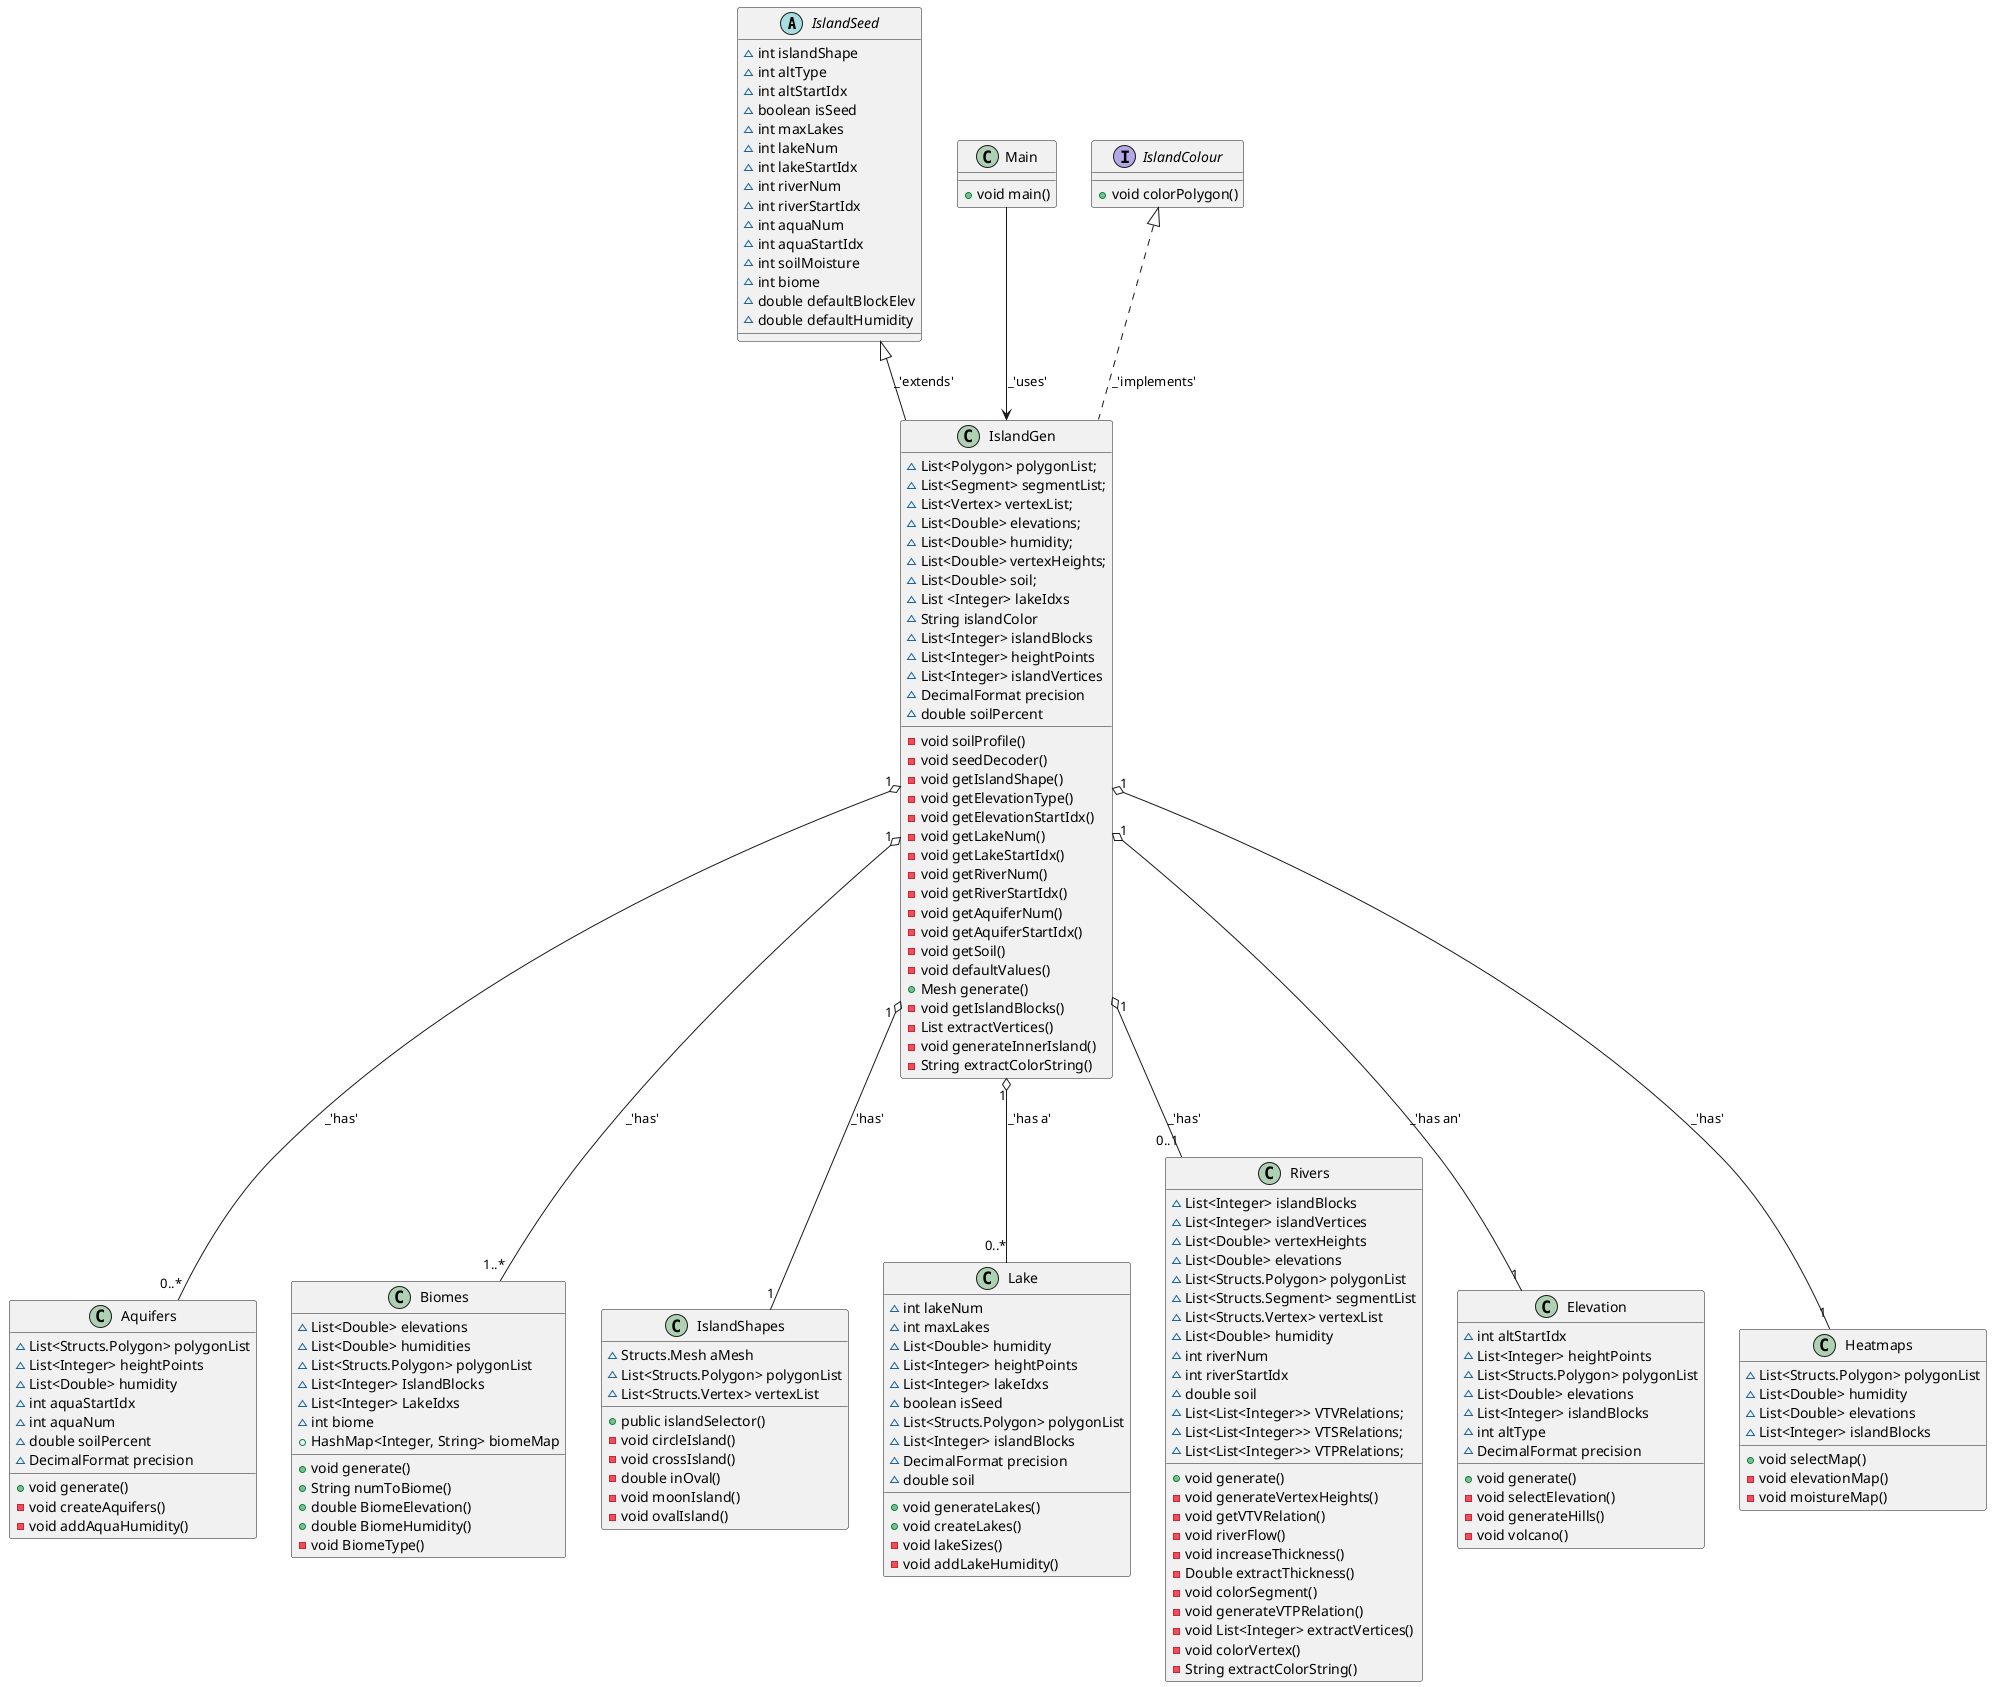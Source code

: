 @startuml
'https://plantuml.com/class-diagram

abstract class IslandSeed
class IslandGen
class Aquifers
class Biomes
class IslandShapes
class Lake
class Rivers
class Elevation
class Main
class Heatmaps
interface IslandColour

IslandGen "1" o-- "1" IslandShapes:_'has'
IslandGen "1" o-- "0..*" Aquifers:_'has'
IslandGen "1" o-- "1..*" Biomes:_'has'
IslandGen "1" o-- "0..*" Lake:_'has a'
IslandGen "1" o-- "0..1" Rivers:_'has'
IslandGen "1" o-- "1" Elevation:_'has an'
IslandGen "1" o-- "1" Heatmaps:_'has'
IslandSeed <|-- IslandGen:_'extends'
IslandColour <|.. IslandGen:_'implements'
Main --> IslandGen:_'uses'

class IslandGen {
    ~List<Polygon> polygonList;
    ~List<Segment> segmentList;
    ~List<Vertex> vertexList;
    ~List<Double> elevations;
    ~List<Double> humidity;
    ~List<Double> vertexHeights;
    ~List<Double> soil;
    ~List <Integer> lakeIdxs
    ~String islandColor
    ~List<Integer> islandBlocks
    ~List<Integer> heightPoints
    ~List<Integer> islandVertices
    ~DecimalFormat precision
    ~double soilPercent
    -void soilProfile()
    -void seedDecoder()
    -void getIslandShape()
    -void getElevationType()
    -void getElevationStartIdx()
    -void getLakeNum()
    -void getLakeStartIdx()
    -void getRiverNum()
    -void getRiverStartIdx()
    -void getAquiferNum()
    -void getAquiferStartIdx()
    -void getSoil()
    -void defaultValues()
    +Mesh generate()
    -void getIslandBlocks()
    -List extractVertices()
    -void generateInnerIsland()
    -String extractColorString()
}

class Aquifers{
    ~List<Structs.Polygon> polygonList
    ~List<Integer> heightPoints
    ~List<Double> humidity
    ~int aquaStartIdx
    ~int aquaNum
    ~double soilPercent
    ~DecimalFormat precision
    +void generate()
    -void createAquifers()
    -void addAquaHumidity()
}

class Biomes{
    ~List<Double> elevations
    ~List<Double> humidities
    ~List<Structs.Polygon> polygonList
    ~List<Integer> IslandBlocks
    ~List<Integer> LakeIdxs
    ~int biome
    +HashMap<Integer, String> biomeMap
    +void generate()
    +String numToBiome()
    +double BiomeElevation()
    +double BiomeHumidity()
    -void BiomeType()
}

class Elevation{
    ~int altStartIdx
    ~List<Integer> heightPoints
    ~List<Structs.Polygon> polygonList
    ~List<Double> elevations
    ~List<Integer> islandBlocks
    ~int altType
    ~DecimalFormat precision
    +void generate()
    -void selectElevation()
    -void generateHills()
    -void volcano()
}

class IslandShapes{
    ~Structs.Mesh aMesh
    ~List<Structs.Polygon> polygonList
    ~List<Structs.Vertex> vertexList
    +public islandSelector()
    -void circleIsland()
    -void crossIsland()
    -double inOval()
    -void moonIsland()
    -void ovalIsland()
}

class Lake{
    ~int lakeNum
    ~int maxLakes
    ~List<Double> humidity
    ~List<Integer> heightPoints
    ~List<Integer> lakeIdxs
    ~boolean isSeed
    ~List<Structs.Polygon> polygonList
    ~List<Integer> islandBlocks
    ~DecimalFormat precision
    ~double soil
    +void generateLakes()
    +void createLakes()
    -void lakeSizes()
    -void addLakeHumidity()
}

class Rivers{
    ~List<Integer> islandBlocks
    ~List<Integer> islandVertices
    ~List<Double> vertexHeights
    ~List<Double> elevations
    ~List<Structs.Polygon> polygonList
    ~List<Structs.Segment> segmentList
    ~List<Structs.Vertex> vertexList
    ~List<Double> humidity
    ~int riverNum
    ~int riverStartIdx
    ~double soil
    ~List<List<Integer>> VTVRelations;
    ~List<List<Integer>> VTSRelations;
    ~List<List<Integer>> VTPRelations;
    +void generate()
    -void generateVertexHeights()
    -void getVTVRelation()
    -void riverFlow()
    -void increaseThickness()
    -Double extractThickness()
    -void colorSegment()
    -void generateVTPRelation()
    -void List<Integer> extractVertices()
    -void colorVertex()
    -String extractColorString()
}

class Heatmaps{
    ~List<Structs.Polygon> polygonList
    ~List<Double> humidity
    ~List<Double> elevations
    ~List<Integer> islandBlocks
    +void selectMap()
    -void elevationMap()
    -void moistureMap()
}
interface IslandColour{
    +void colorPolygon()
}

abstract class IslandSeed{
    ~int islandShape
    ~int altType
    ~int altStartIdx
    ~boolean isSeed
    ~int maxLakes
    ~int lakeNum
    ~int lakeStartIdx
    ~int riverNum
    ~int riverStartIdx
    ~int aquaNum
    ~int aquaStartIdx
    ~int soilMoisture
    ~int biome
    ~double defaultBlockElev
    ~double defaultHumidity
}

class Main{
    +void main()
}
@enduml